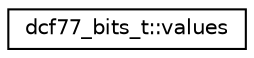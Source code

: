 digraph "Graphical Class Hierarchy"
{
 // LATEX_PDF_SIZE
  edge [fontname="Helvetica",fontsize="10",labelfontname="Helvetica",labelfontsize="10"];
  node [fontname="Helvetica",fontsize="10",shape=record];
  rankdir="LR";
  Node0 [label="dcf77_bits_t::values",height=0.2,width=0.4,color="black", fillcolor="white", style="filled",URL="$structdcf77__bits__t_1_1values.html",tooltip="Struct of bitfields."];
}
